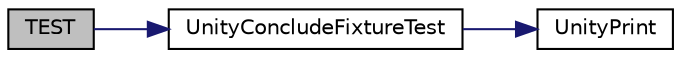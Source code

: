 digraph "TEST"
{
 // LATEX_PDF_SIZE
  edge [fontname="Helvetica",fontsize="10",labelfontname="Helvetica",labelfontsize="10"];
  node [fontname="Helvetica",fontsize="10",shape=record];
  rankdir="LR";
  Node1 [label="TEST",height=0.2,width=0.4,color="black", fillcolor="grey75", style="filled", fontcolor="black",tooltip=" "];
  Node1 -> Node2 [color="midnightblue",fontsize="10",style="solid"];
  Node2 [label="UnityConcludeFixtureTest",height=0.2,width=0.4,color="black", fillcolor="white", style="filled",URL="$da/dec/a00080.html#a1ae5ed8b684e16585dd4bd0cb07f51eb",tooltip=" "];
  Node2 -> Node3 [color="midnightblue",fontsize="10",style="solid"];
  Node3 [label="UnityPrint",height=0.2,width=0.4,color="black", fillcolor="white", style="filled",URL="$df/dc8/a00122.html#accff2eb4cfd0273e8ad62c37639d3e3c",tooltip=" "];
}
